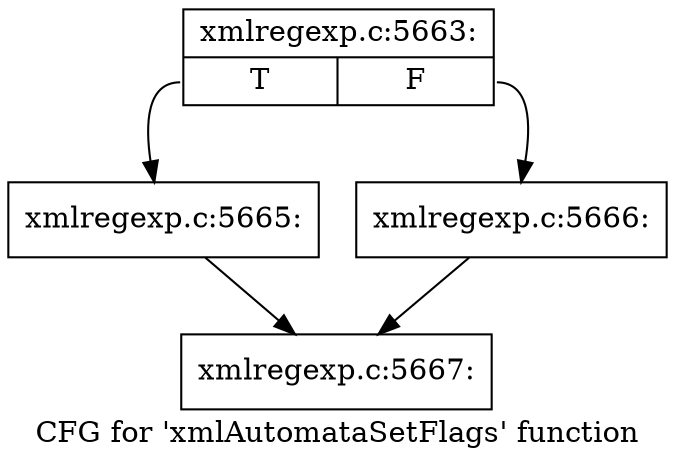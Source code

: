 digraph "CFG for 'xmlAutomataSetFlags' function" {
	label="CFG for 'xmlAutomataSetFlags' function";

	Node0x563d9d5bfcb0 [shape=record,label="{xmlregexp.c:5663:|{<s0>T|<s1>F}}"];
	Node0x563d9d5bfcb0:s0 -> Node0x563d9d4df250;
	Node0x563d9d5bfcb0:s1 -> Node0x563d9d4df2a0;
	Node0x563d9d4df250 [shape=record,label="{xmlregexp.c:5665:}"];
	Node0x563d9d4df250 -> Node0x563d9d5c00c0;
	Node0x563d9d4df2a0 [shape=record,label="{xmlregexp.c:5666:}"];
	Node0x563d9d4df2a0 -> Node0x563d9d5c00c0;
	Node0x563d9d5c00c0 [shape=record,label="{xmlregexp.c:5667:}"];
}
